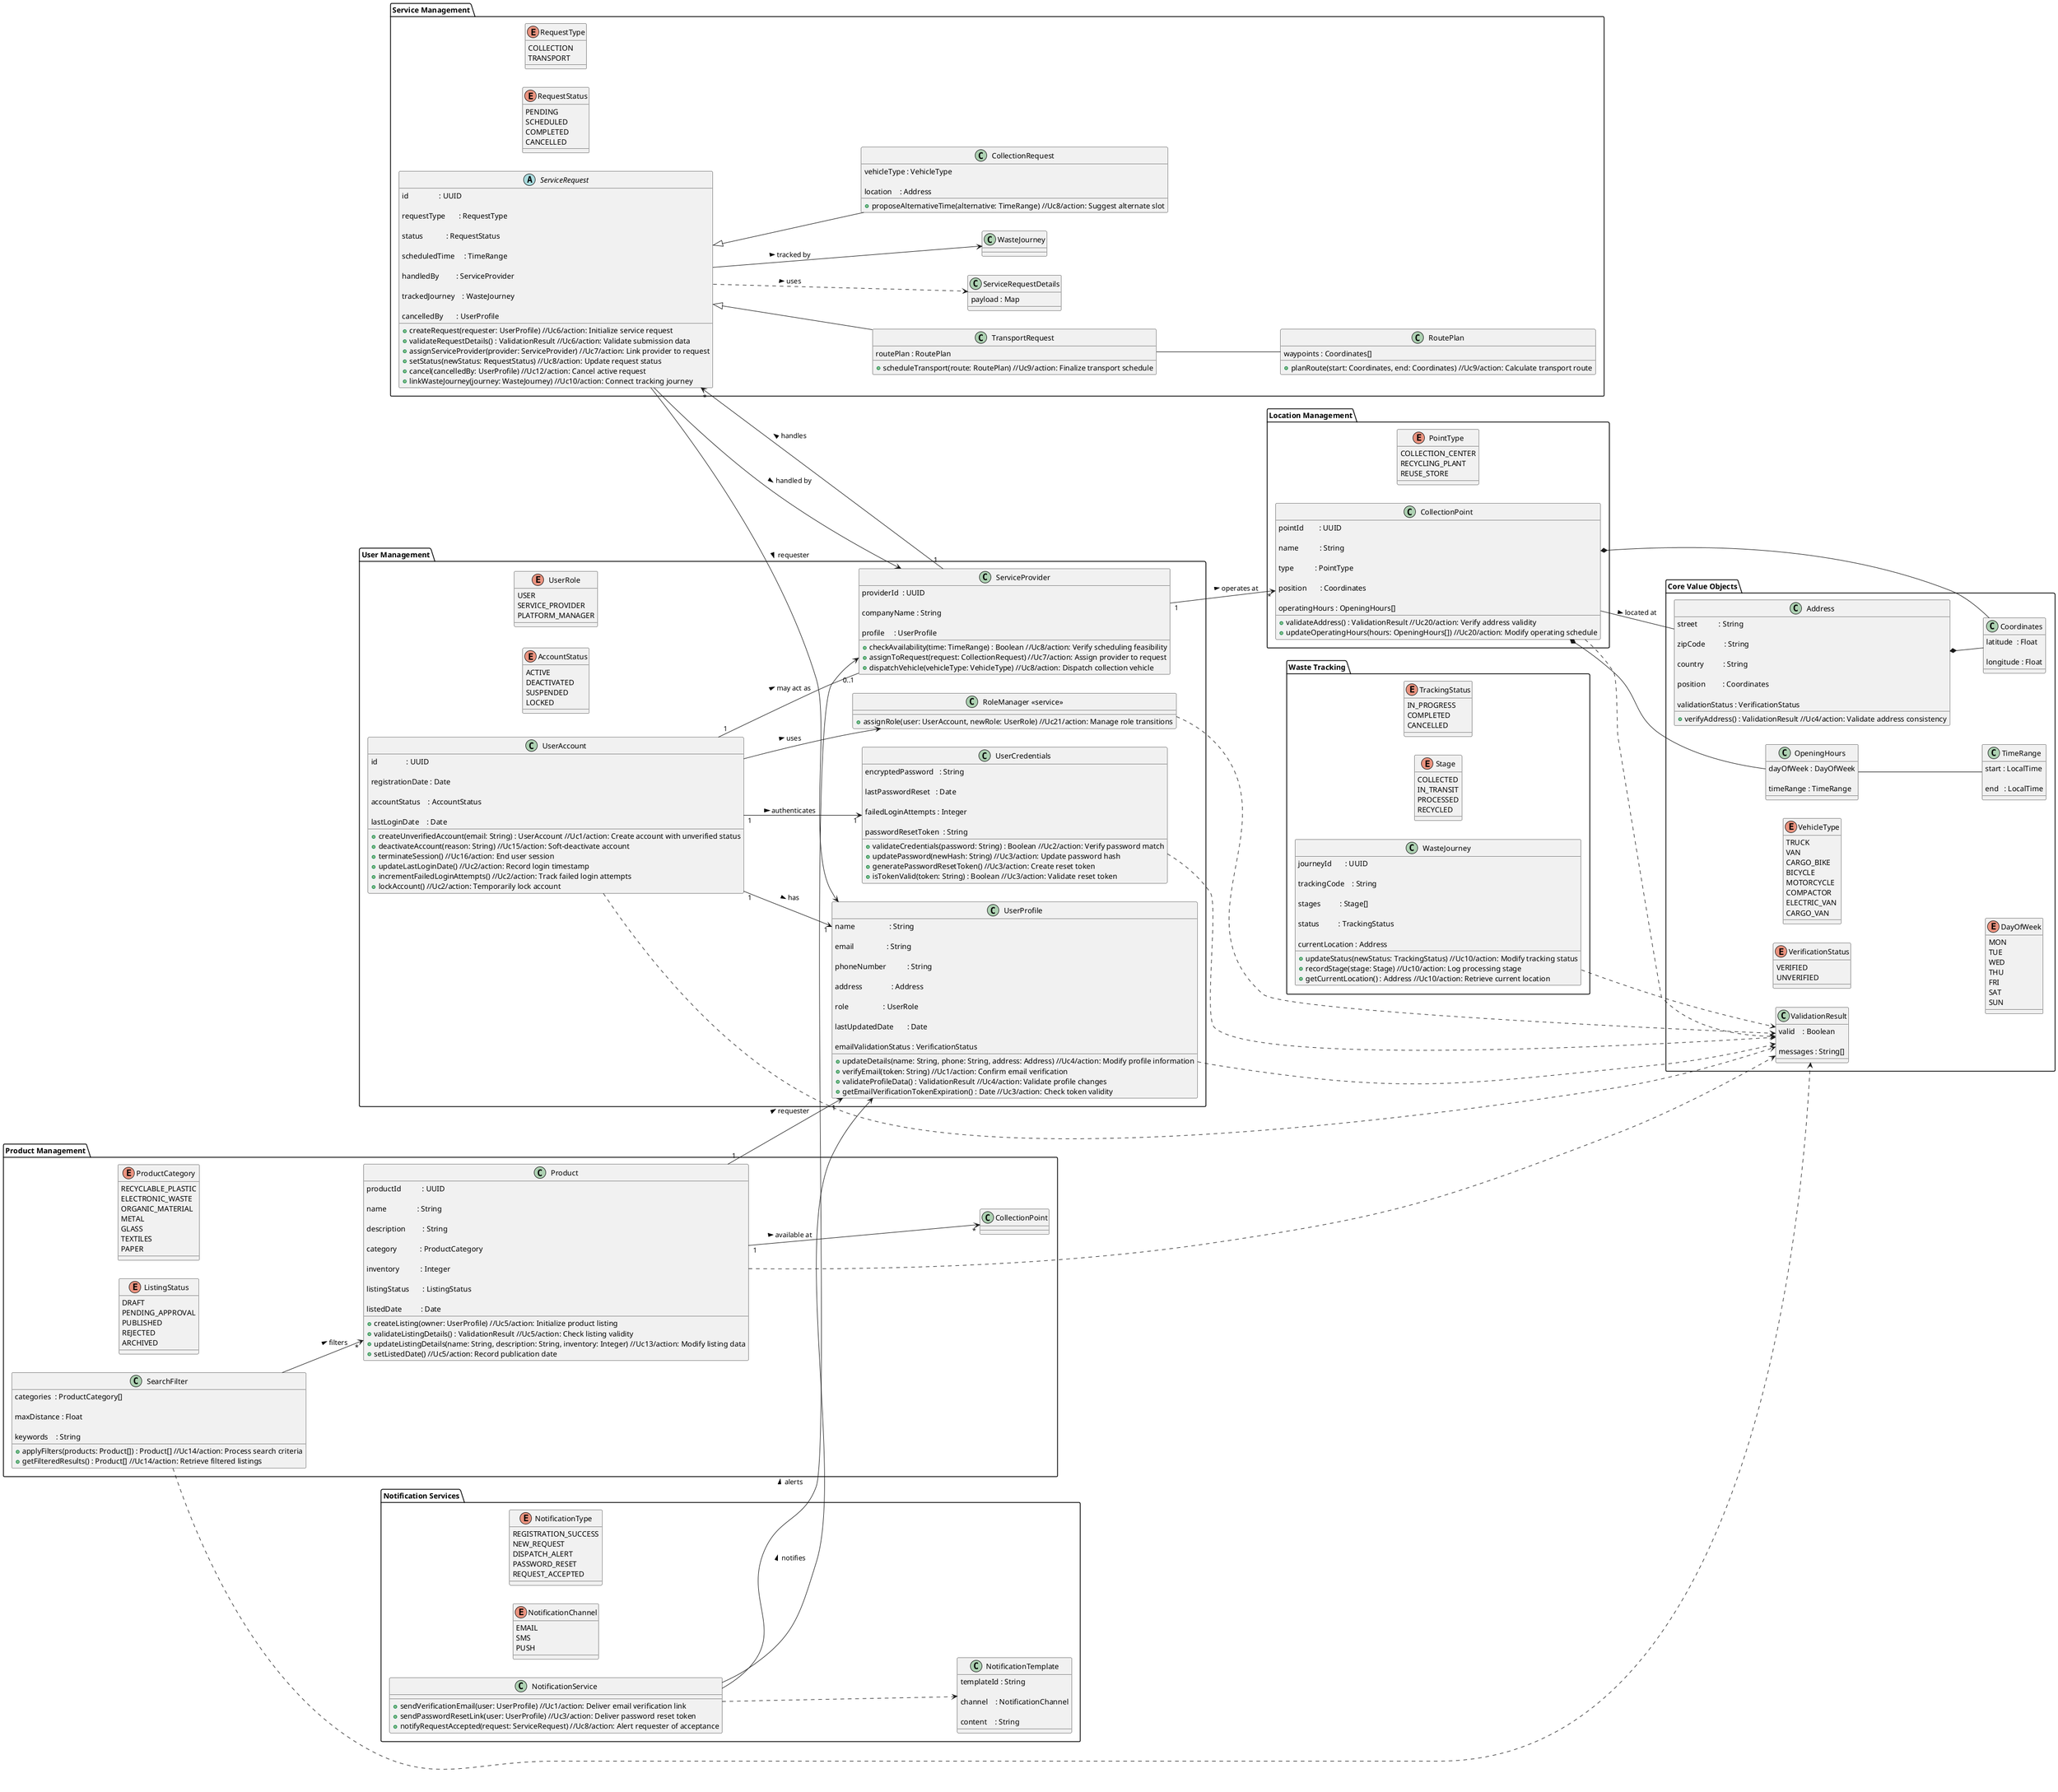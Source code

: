 @startuml
left to right direction
' ──────────────────────────────────────────────
'  CORE VALUE OBJECTS
' ──────────────────────────────────────────────
package "Core Value Objects" {
enum VerificationStatus {
VERIFIED
UNVERIFIED
}
enum VehicleType {
TRUCK
VAN
CARGO_BIKE
BICYCLE
MOTORCYCLE
COMPACTOR
ELECTRIC_VAN
CARGO_VAN
}
enum DayOfWeek {
MON
TUE
WED
THU
FRI
SAT
SUN
}
class ValidationResult {

valid    : Boolean

messages : String[]
}
class Coordinates {

latitude  : Float

longitude : Float
}
class Address {

street           : String

zipCode          : String

country          : String

position         : Coordinates

validationStatus : VerificationStatus

+verifyAddress() : ValidationResult //Uc4/action: Validate address consistency
}
class TimeRange {

start : LocalTime

end   : LocalTime
}
class OpeningHours {

dayOfWeek : DayOfWeek

timeRange : TimeRange
}
Address *-- Coordinates
OpeningHours -- TimeRange
}
' ──────────────────────────────────────────────
'  USER MANAGEMENT
' ──────────────────────────────────────────────
package "User Management" {
enum UserRole {
USER
SERVICE_PROVIDER
PLATFORM_MANAGER
}
enum AccountStatus {
ACTIVE
DEACTIVATED
SUSPENDED
LOCKED
}
class UserAccount {

id               : UUID

registrationDate : Date

accountStatus    : AccountStatus

lastLoginDate    : Date

+createUnverifiedAccount(email: String) : UserAccount //Uc1/action: Create account with unverified status
+deactivateAccount(reason: String) //Uc15/action: Soft-deactivate account
+terminateSession() //Uc16/action: End user session
+updateLastLoginDate() //Uc2/action: Record login timestamp
+incrementFailedLoginAttempts() //Uc2/action: Track failed login attempts
+lockAccount() //Uc2/action: Temporarily lock account
}
class UserProfile {

name                  : String

email                 : String

phoneNumber           : String

address               : Address

role                  : UserRole

lastUpdatedDate       : Date

emailValidationStatus : VerificationStatus

+updateDetails(name: String, phone: String, address: Address) //Uc4/action: Modify profile information
+verifyEmail(token: String) //Uc1/action: Confirm email verification
+validateProfileData() : ValidationResult //Uc4/action: Validate profile changes
+getEmailVerificationTokenExpiration() : Date //Uc3/action: Check token validity
}
class UserCredentials {

encryptedPassword   : String

lastPasswordReset   : Date

failedLoginAttempts : Integer

passwordResetToken  : String

+validateCredentials(password: String) : Boolean //Uc2/action: Verify password match
+updatePassword(newHash: String) //Uc3/action: Update password hash
+generatePasswordResetToken() //Uc3/action: Create reset token
+isTokenValid(token: String) : Boolean //Uc3/action: Validate reset token
}
class ServiceProvider {

providerId  : UUID

companyName : String

profile     : UserProfile

+checkAvailability(time: TimeRange) : Boolean //Uc8/action: Verify scheduling feasibility
+assignToRequest(request: CollectionRequest) //Uc7/action: Assign provider to request
+dispatchVehicle(vehicleType: VehicleType) //Uc8/action: Dispatch collection vehicle
}
class "RoleManager <<service>>" as RoleManager {
+assignRole(user: UserAccount, newRole: UserRole) //Uc21/action: Manage role transitions
}
UserAccount ..> ValidationResult
UserProfile ..> ValidationResult
UserCredentials ..> ValidationResult
RoleManager ..> ValidationResult
UserAccount "1" --> "1" UserProfile : has >
UserAccount "1" --> "1" UserCredentials : authenticates >
UserAccount --> RoleManager : uses >
UserAccount "1" -- "0..1" ServiceProvider : may act as >
}
' ──────────────────────────────────────────────
'  SERVICE MANAGEMENT
' ──────────────────────────────────────────────
package "Service Management" {
enum RequestType {
COLLECTION
TRANSPORT
}
enum RequestStatus {
PENDING
SCHEDULED
COMPLETED
CANCELLED
}
abstract class ServiceRequest {

id                : UUID

requestType       : RequestType

status            : RequestStatus

scheduledTime     : TimeRange

handledBy         : ServiceProvider

trackedJourney    : WasteJourney

cancelledBy       : UserProfile

+createRequest(requester: UserProfile) //Uc6/action: Initialize service request
+validateRequestDetails() : ValidationResult //Uc6/action: Validate submission data
+assignServiceProvider(provider: ServiceProvider) //Uc7/action: Link provider to request
+setStatus(newStatus: RequestStatus) //Uc8/action: Update request status
+cancel(cancelledBy: UserProfile) //Uc12/action: Cancel active request
+linkWasteJourney(journey: WasteJourney) //Uc10/action: Connect tracking journey
}
class CollectionRequest extends ServiceRequest {

vehicleType : VehicleType

location    : Address

+proposeAlternativeTime(alternative: TimeRange) //Uc8/action: Suggest alternate slot
}
class TransportRequest extends ServiceRequest {

routePlan : RoutePlan

+scheduleTransport(route: RoutePlan) //Uc9/action: Finalize transport schedule
}
class ServiceRequestDetails {

payload : Map
}
ServiceRequest ..> ServiceRequestDetails : uses >
class RoutePlan {

waypoints : Coordinates[]

+planRoute(start: Coordinates, end: Coordinates) //Uc9/action: Calculate transport route
}
ServiceProvider "1" --> "*" ServiceRequest : handles >

TransportRequest -- RoutePlan
ServiceRequest --> WasteJourney : tracked by >
ServiceRequest --> UserProfile : requester >
ServiceRequest --> ServiceProvider : handled by >
}
' ──────────────────────────────────────────────
'  WASTE TRACKING
' ──────────────────────────────────────────────
package "Waste Tracking" {
enum TrackingStatus {
IN_PROGRESS
COMPLETED
CANCELLED
}
enum Stage {
COLLECTED
IN_TRANSIT
PROCESSED
RECYCLED
}
class WasteJourney {

journeyId       : UUID

trackingCode    : String

stages          : Stage[]

status          : TrackingStatus

currentLocation : Address

+updateStatus(newStatus: TrackingStatus) //Uc10/action: Modify tracking status
+recordStage(stage: Stage) //Uc10/action: Log processing stage
+getCurrentLocation() : Address //Uc10/action: Retrieve current location
}
WasteJourney ..> ValidationResult
}
' ──────────────────────────────────────────────
'  PRODUCT MANAGEMENT
' ──────────────────────────────────────────────
package "Product Management" {
enum ProductCategory {
RECYCLABLE_PLASTIC
ELECTRONIC_WASTE
ORGANIC_MATERIAL
METAL
GLASS
TEXTILES
PAPER
}
enum ListingStatus {
DRAFT
PENDING_APPROVAL
PUBLISHED
REJECTED
ARCHIVED
}
class Product {

productId           : UUID

name                : String

description         : String

category            : ProductCategory

inventory           : Integer

listingStatus       : ListingStatus

listedDate          : Date

+createListing(owner: UserProfile) //Uc5/action: Initialize product listing
+validateListingDetails() : ValidationResult //Uc5/action: Check listing validity
+updateListingDetails(name: String, description: String, inventory: Integer) //Uc13/action: Modify listing data
+setListedDate() //Uc5/action: Record publication date
}
class SearchFilter {

categories  : ProductCategory[]

maxDistance : Float

keywords    : String

+applyFilters(products: Product[]) : Product[] //Uc14/action: Process search criteria
+getFilteredResults() : Product[] //Uc14/action: Retrieve filtered listings
}
Product ..> ValidationResult
SearchFilter ..> ValidationResult
Product "1" --> "*" CollectionPoint : available at >
Product "1" --> "1" UserProfile      : requester >
SearchFilter --> "*" Product            : filters >
}
' ──────────────────────────────────────────────
'  LOCATION MANAGEMENT
' ──────────────────────────────────────────────
package "Location Management" {
enum PointType {
COLLECTION_CENTER
RECYCLING_PLANT
REUSE_STORE
}
class CollectionPoint {

pointId        : UUID

name           : String

type           : PointType

position       : Coordinates

operatingHours : OpeningHours[]

+validateAddress() : ValidationResult //Uc20/action: Verify address validity
+updateOperatingHours(hours: OpeningHours[]) //Uc20/action: Modify operating schedule
}
CollectionPoint ..> ValidationResult
CollectionPoint *-- Coordinates
CollectionPoint *-- OpeningHours
CollectionPoint -- Address : located at >
ServiceProvider "1" --> "*" CollectionPoint : operates at >
}
' ──────────────────────────────────────────────
'  NOTIFICATION SERVICES
' ──────────────────────────────────────────────
package "Notification Services" {
enum NotificationType {
REGISTRATION_SUCCESS
NEW_REQUEST
DISPATCH_ALERT
PASSWORD_RESET
REQUEST_ACCEPTED
}
enum NotificationChannel{
EMAIL
SMS
PUSH
}
class NotificationTemplate {

templateId : String

channel    : NotificationChannel

content    : String
}
class NotificationService {
+sendVerificationEmail(user: UserProfile) //Uc1/action: Deliver email verification link
+sendPasswordResetLink(user: UserProfile) //Uc3/action: Deliver password reset token
+notifyRequestAccepted(request: ServiceRequest) //Uc8/action: Alert requester of acceptance
}
NotificationService ..> NotificationTemplate
NotificationService --> UserProfile     : notifies >
NotificationService --> ServiceProvider : alerts >
}
@enduml